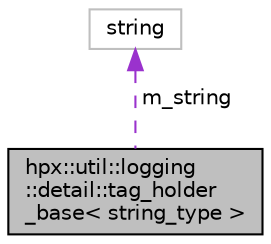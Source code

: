 digraph "hpx::util::logging::detail::tag_holder_base&lt; string_type &gt;"
{
  edge [fontname="Helvetica",fontsize="10",labelfontname="Helvetica",labelfontsize="10"];
  node [fontname="Helvetica",fontsize="10",shape=record];
  Node3 [label="hpx::util::logging\l::detail::tag_holder\l_base\< string_type \>",height=0.2,width=0.4,color="black", fillcolor="grey75", style="filled", fontcolor="black"];
  Node4 -> Node3 [dir="back",color="darkorchid3",fontsize="10",style="dashed",label=" m_string" ,fontname="Helvetica"];
  Node4 [label="string",height=0.2,width=0.4,color="grey75", fillcolor="white", style="filled"];
}
